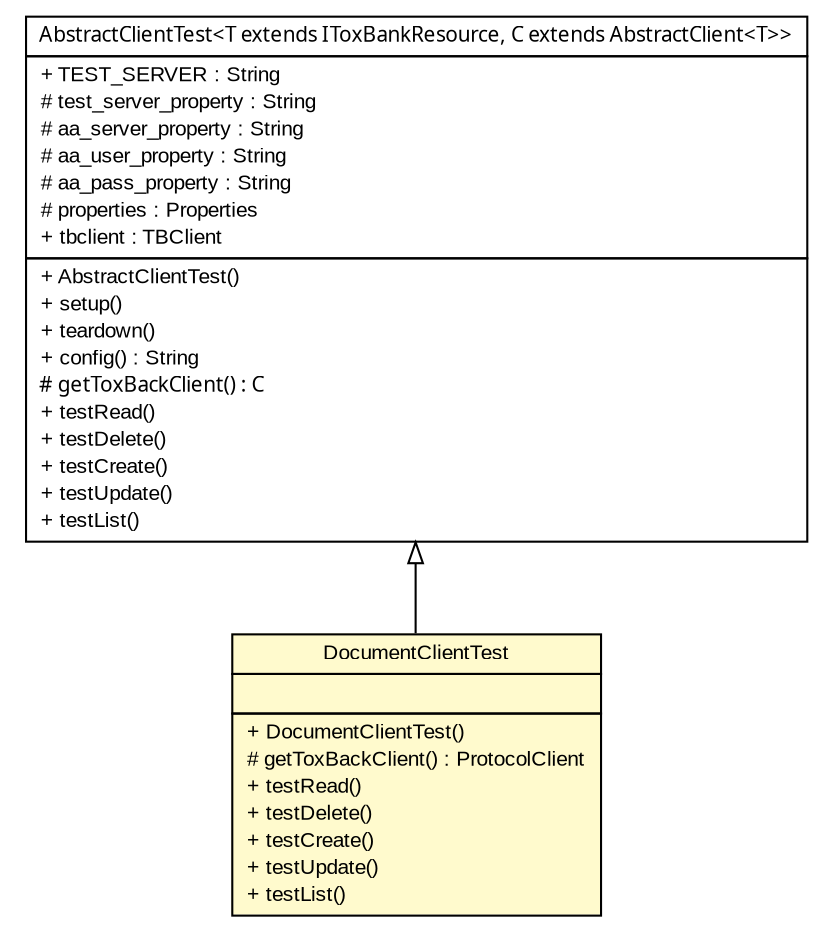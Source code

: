 #!/usr/local/bin/dot
#
# Class diagram 
# Generated by UmlGraph version 4.6 (http://www.spinellis.gr/sw/umlgraph)
#

digraph G {
	edge [fontname="arial",fontsize=10,labelfontname="arial",labelfontsize=10];
	node [fontname="arial",fontsize=10,shape=plaintext];
	// net.toxbank.client.resource.DocumentClientTest
	c94 [label=<<table border="0" cellborder="1" cellspacing="0" cellpadding="2" port="p" bgcolor="lemonChiffon" href="./DocumentClientTest.html">
		<tr><td><table border="0" cellspacing="0" cellpadding="1">
			<tr><td> DocumentClientTest </td></tr>
		</table></td></tr>
		<tr><td><table border="0" cellspacing="0" cellpadding="1">
			<tr><td align="left">  </td></tr>
		</table></td></tr>
		<tr><td><table border="0" cellspacing="0" cellpadding="1">
			<tr><td align="left"> + DocumentClientTest() </td></tr>
			<tr><td align="left"> # getToxBackClient() : ProtocolClient </td></tr>
			<tr><td align="left"> + testRead() </td></tr>
			<tr><td align="left"> + testDelete() </td></tr>
			<tr><td align="left"> + testCreate() </td></tr>
			<tr><td align="left"> + testUpdate() </td></tr>
			<tr><td align="left"> + testList() </td></tr>
		</table></td></tr>
		</table>>, fontname="arial", fontcolor="black", fontsize=10.0];
	// net.toxbank.client.resource.AbstractClientTest<T extends net.toxbank.client.resource.IToxBankResource, C extends net.toxbank.client.resource.AbstractClient<T>>
	c98 [label=<<table border="0" cellborder="1" cellspacing="0" cellpadding="2" port="p" href="./AbstractClientTest.html">
		<tr><td><table border="0" cellspacing="0" cellpadding="1">
			<tr><td><font face="ariali"> AbstractClientTest&lt;T extends IToxBankResource, C extends AbstractClient&lt;T&gt;&gt; </font></td></tr>
		</table></td></tr>
		<tr><td><table border="0" cellspacing="0" cellpadding="1">
			<tr><td align="left"> + TEST_SERVER : String </td></tr>
			<tr><td align="left"> # test_server_property : String </td></tr>
			<tr><td align="left"> # aa_server_property : String </td></tr>
			<tr><td align="left"> # aa_user_property : String </td></tr>
			<tr><td align="left"> # aa_pass_property : String </td></tr>
			<tr><td align="left"> # properties : Properties </td></tr>
			<tr><td align="left"> + tbclient : TBClient </td></tr>
		</table></td></tr>
		<tr><td><table border="0" cellspacing="0" cellpadding="1">
			<tr><td align="left"> + AbstractClientTest() </td></tr>
			<tr><td align="left"> + setup() </td></tr>
			<tr><td align="left"> + teardown() </td></tr>
			<tr><td align="left"> + config() : String </td></tr>
			<tr><td align="left"><font face="ariali" point-size="10.0"> # getToxBackClient() : C </font></td></tr>
			<tr><td align="left"> + testRead() </td></tr>
			<tr><td align="left"> + testDelete() </td></tr>
			<tr><td align="left"> + testCreate() </td></tr>
			<tr><td align="left"> + testUpdate() </td></tr>
			<tr><td align="left"> + testList() </td></tr>
		</table></td></tr>
		</table>>, fontname="arial", fontcolor="black", fontsize=10.0];
	//net.toxbank.client.resource.DocumentClientTest extends net.toxbank.client.resource.AbstractClientTest<net.toxbank.client.resource.Protocol, net.toxbank.client.resource.ProtocolClient>
	c98:p -> c94:p [dir=back,arrowtail=empty];
}

